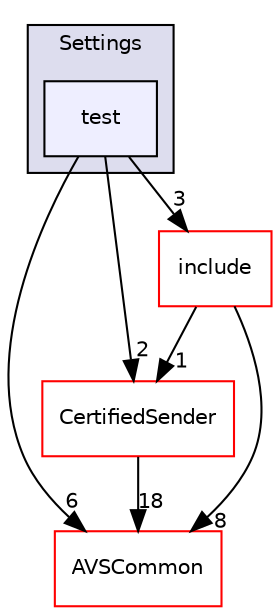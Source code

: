 digraph "/workplace/avs-device-sdk/CapabilityAgents/Settings/test" {
  compound=true
  node [ fontsize="10", fontname="Helvetica"];
  edge [ labelfontsize="10", labelfontname="Helvetica"];
  subgraph clusterdir_7b2f53332397a9531c02a7761b07578b {
    graph [ bgcolor="#ddddee", pencolor="black", label="Settings" fontname="Helvetica", fontsize="10", URL="dir_7b2f53332397a9531c02a7761b07578b.html"]
  dir_b4732538f897b77742fbc25d6342abd2 [shape=box, label="test", style="filled", fillcolor="#eeeeff", pencolor="black", URL="dir_b4732538f897b77742fbc25d6342abd2.html"];
  }
  dir_cf27311ab9f4263eef70b28364b95692 [shape=box label="CertifiedSender" fillcolor="white" style="filled" color="red" URL="dir_cf27311ab9f4263eef70b28364b95692.html"];
  dir_13e65effb2bde530b17b3d5eefcd0266 [shape=box label="AVSCommon" fillcolor="white" style="filled" color="red" URL="dir_13e65effb2bde530b17b3d5eefcd0266.html"];
  dir_d2ddfe87420d7ac75b0237f25eb53378 [shape=box label="include" fillcolor="white" style="filled" color="red" URL="dir_d2ddfe87420d7ac75b0237f25eb53378.html"];
  dir_cf27311ab9f4263eef70b28364b95692->dir_13e65effb2bde530b17b3d5eefcd0266 [headlabel="18", labeldistance=1.5 headhref="dir_000210_000015.html"];
  dir_b4732538f897b77742fbc25d6342abd2->dir_cf27311ab9f4263eef70b28364b95692 [headlabel="2", labeldistance=1.5 headhref="dir_000188_000210.html"];
  dir_b4732538f897b77742fbc25d6342abd2->dir_13e65effb2bde530b17b3d5eefcd0266 [headlabel="6", labeldistance=1.5 headhref="dir_000188_000015.html"];
  dir_b4732538f897b77742fbc25d6342abd2->dir_d2ddfe87420d7ac75b0237f25eb53378 [headlabel="3", labeldistance=1.5 headhref="dir_000188_000185.html"];
  dir_d2ddfe87420d7ac75b0237f25eb53378->dir_cf27311ab9f4263eef70b28364b95692 [headlabel="1", labeldistance=1.5 headhref="dir_000185_000210.html"];
  dir_d2ddfe87420d7ac75b0237f25eb53378->dir_13e65effb2bde530b17b3d5eefcd0266 [headlabel="8", labeldistance=1.5 headhref="dir_000185_000015.html"];
}
